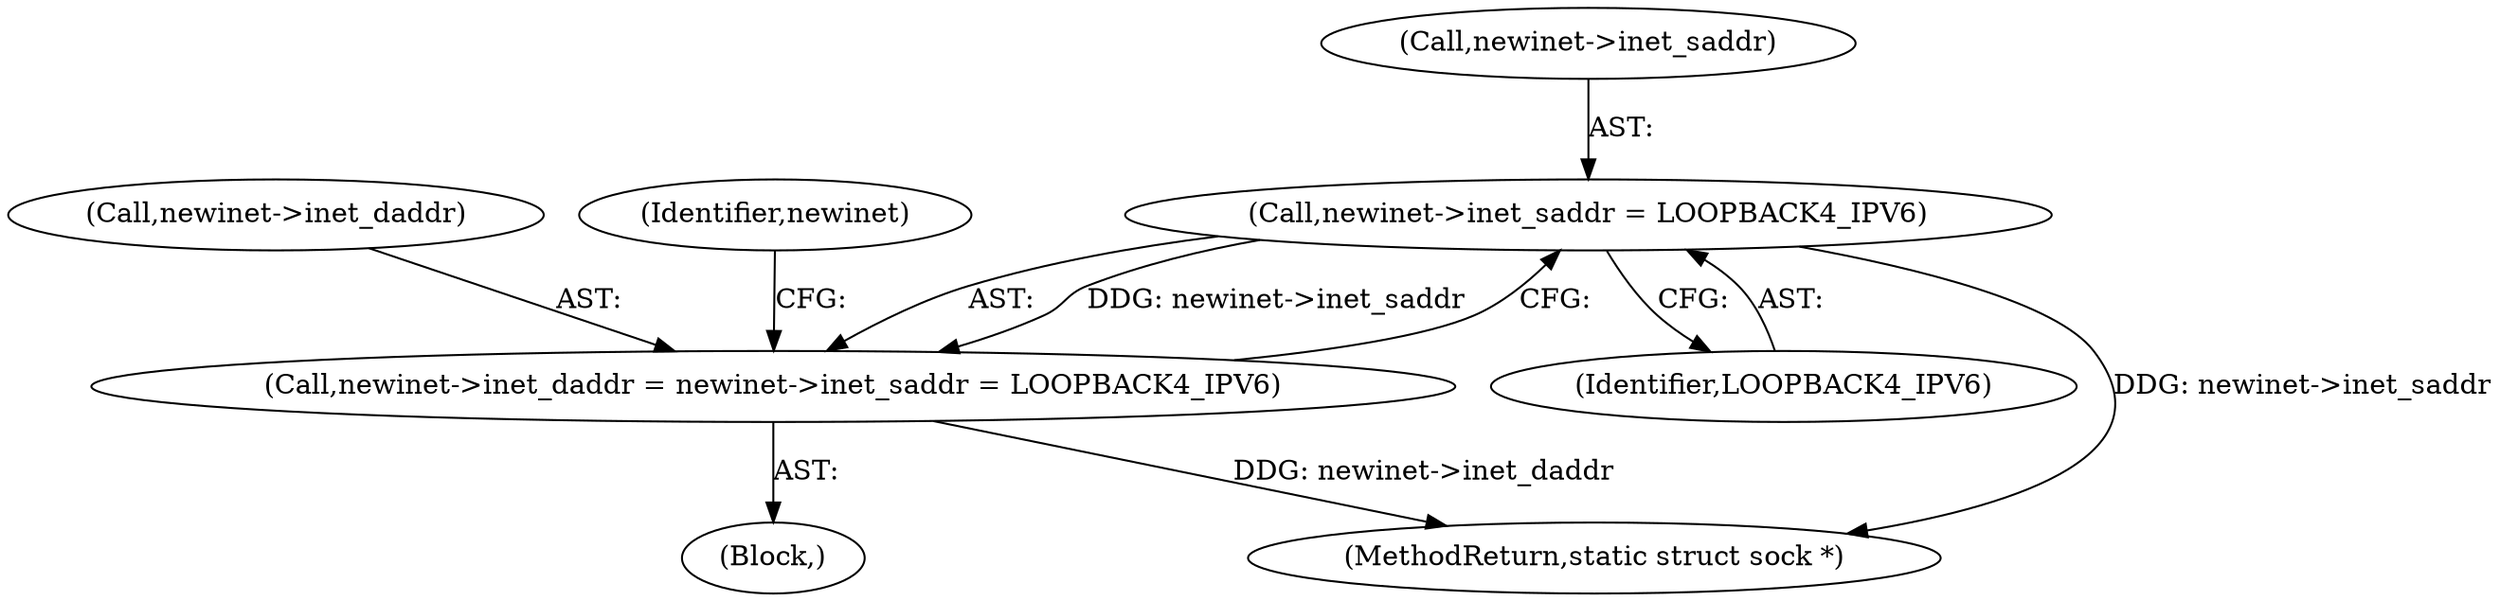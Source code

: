 digraph "0_linux_f6d8bd051c391c1c0458a30b2a7abcd939329259_33@pointer" {
"1000513" [label="(Call,newinet->inet_saddr = LOOPBACK4_IPV6)"];
"1000509" [label="(Call,newinet->inet_daddr = newinet->inet_saddr = LOOPBACK4_IPV6)"];
"1000510" [label="(Call,newinet->inet_daddr)"];
"1000509" [label="(Call,newinet->inet_daddr = newinet->inet_saddr = LOOPBACK4_IPV6)"];
"1000115" [label="(Block,)"];
"1000513" [label="(Call,newinet->inet_saddr = LOOPBACK4_IPV6)"];
"1000517" [label="(Identifier,LOOPBACK4_IPV6)"];
"1000514" [label="(Call,newinet->inet_saddr)"];
"1000604" [label="(MethodReturn,static struct sock *)"];
"1000520" [label="(Identifier,newinet)"];
"1000513" -> "1000509"  [label="AST: "];
"1000513" -> "1000517"  [label="CFG: "];
"1000514" -> "1000513"  [label="AST: "];
"1000517" -> "1000513"  [label="AST: "];
"1000509" -> "1000513"  [label="CFG: "];
"1000513" -> "1000604"  [label="DDG: newinet->inet_saddr"];
"1000513" -> "1000509"  [label="DDG: newinet->inet_saddr"];
"1000509" -> "1000115"  [label="AST: "];
"1000510" -> "1000509"  [label="AST: "];
"1000520" -> "1000509"  [label="CFG: "];
"1000509" -> "1000604"  [label="DDG: newinet->inet_daddr"];
}
